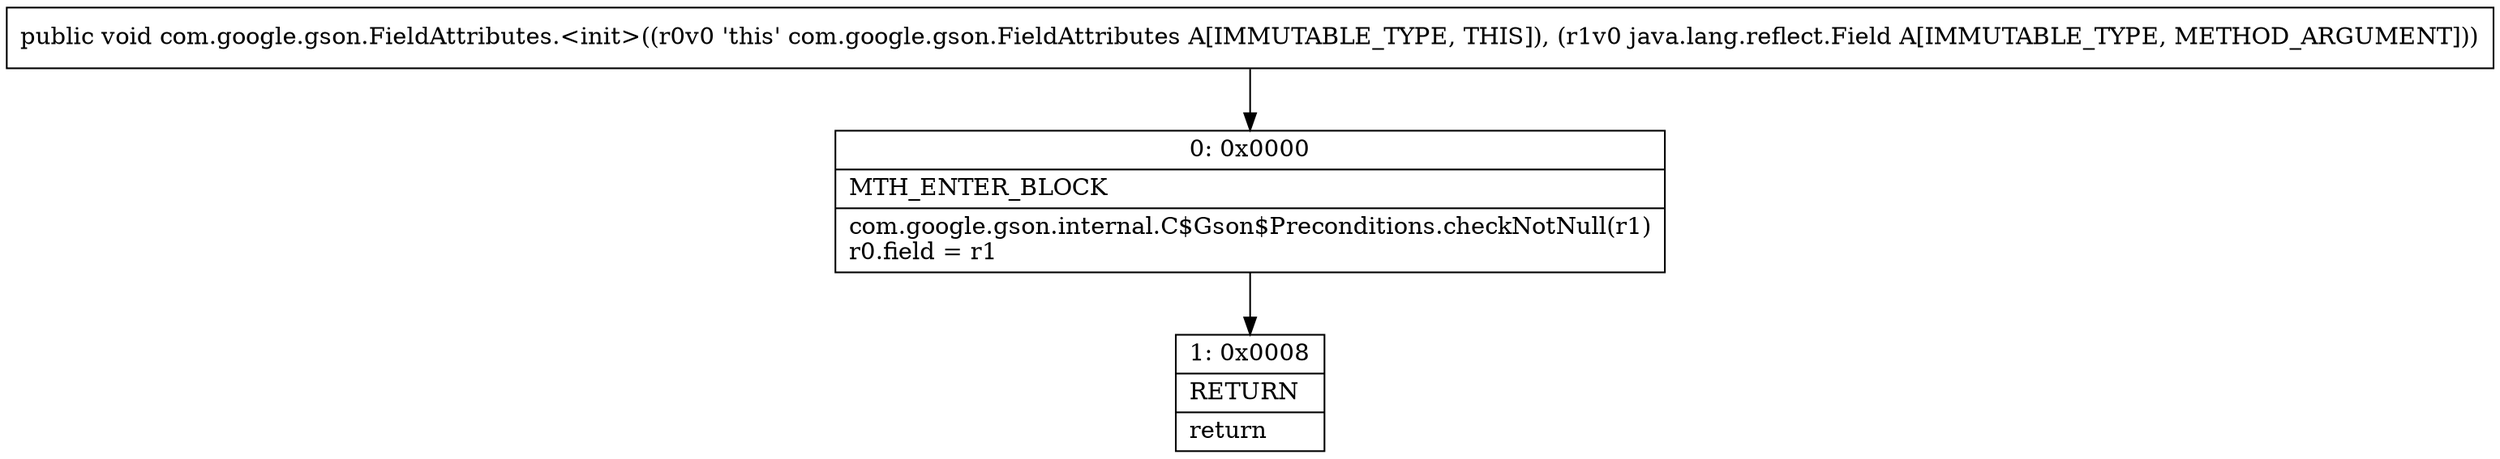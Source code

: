 digraph "CFG forcom.google.gson.FieldAttributes.\<init\>(Ljava\/lang\/reflect\/Field;)V" {
Node_0 [shape=record,label="{0\:\ 0x0000|MTH_ENTER_BLOCK\l|com.google.gson.internal.C$Gson$Preconditions.checkNotNull(r1)\lr0.field = r1\l}"];
Node_1 [shape=record,label="{1\:\ 0x0008|RETURN\l|return\l}"];
MethodNode[shape=record,label="{public void com.google.gson.FieldAttributes.\<init\>((r0v0 'this' com.google.gson.FieldAttributes A[IMMUTABLE_TYPE, THIS]), (r1v0 java.lang.reflect.Field A[IMMUTABLE_TYPE, METHOD_ARGUMENT])) }"];
MethodNode -> Node_0;
Node_0 -> Node_1;
}


